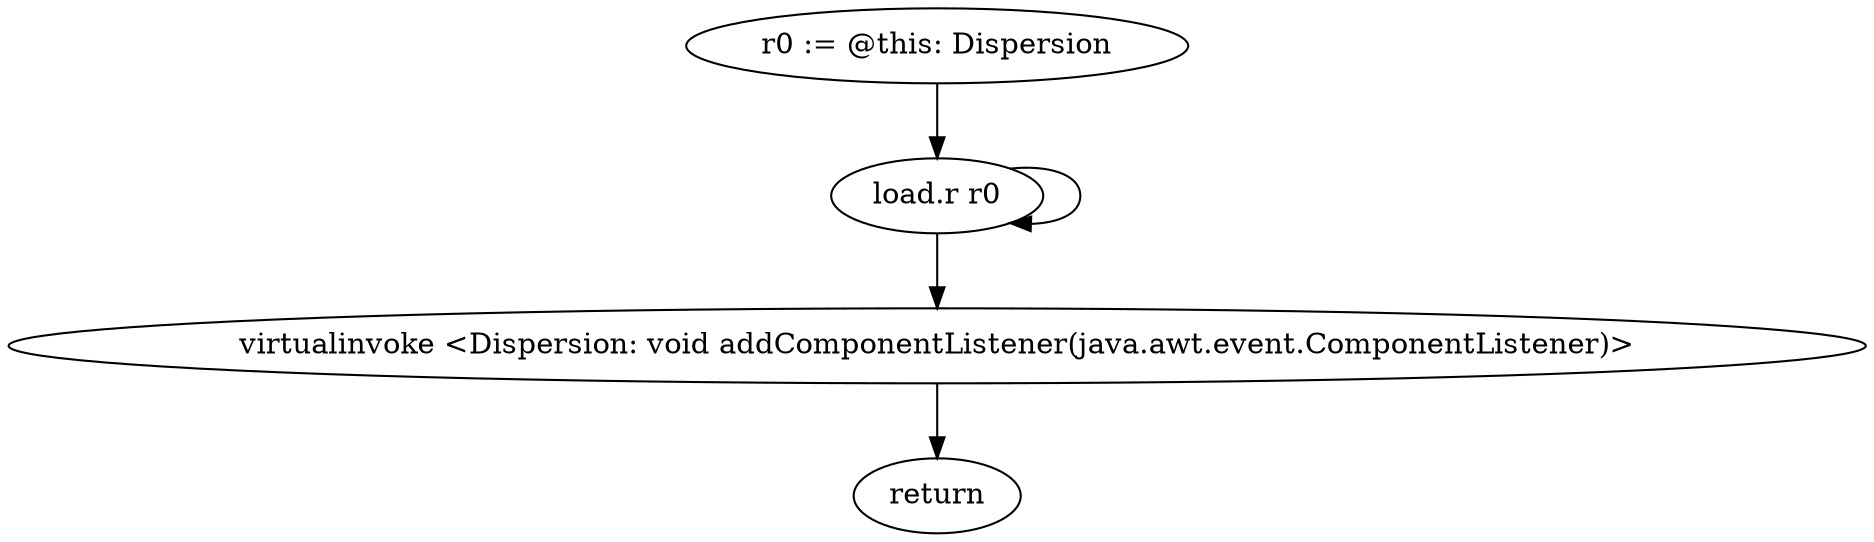 digraph "" {
    "r0 := @this: Dispersion"
    "load.r r0"
    "r0 := @this: Dispersion"->"load.r r0";
    "load.r r0"->"load.r r0";
    "virtualinvoke <Dispersion: void addComponentListener(java.awt.event.ComponentListener)>"
    "load.r r0"->"virtualinvoke <Dispersion: void addComponentListener(java.awt.event.ComponentListener)>";
    "return"
    "virtualinvoke <Dispersion: void addComponentListener(java.awt.event.ComponentListener)>"->"return";
}
